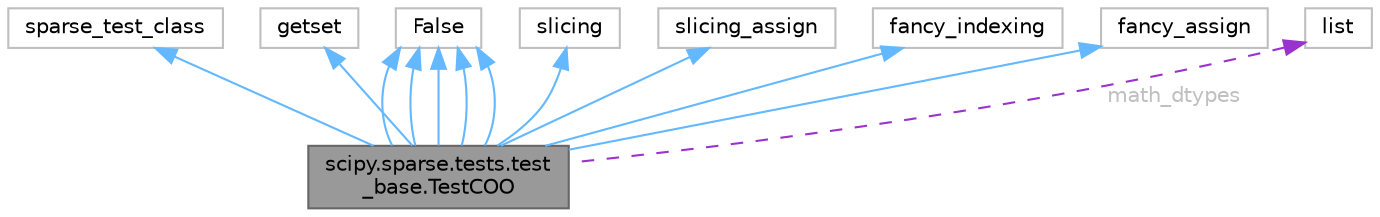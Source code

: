 digraph "scipy.sparse.tests.test_base.TestCOO"
{
 // LATEX_PDF_SIZE
  bgcolor="transparent";
  edge [fontname=Helvetica,fontsize=10,labelfontname=Helvetica,labelfontsize=10];
  node [fontname=Helvetica,fontsize=10,shape=box,height=0.2,width=0.4];
  Node1 [id="Node000001",label="scipy.sparse.tests.test\l_base.TestCOO",height=0.2,width=0.4,color="gray40", fillcolor="grey60", style="filled", fontcolor="black",tooltip=" "];
  Node2 -> Node1 [id="edge13_Node000001_Node000002",dir="back",color="steelblue1",style="solid",tooltip=" "];
  Node2 [id="Node000002",label="sparse_test_class",height=0.2,width=0.4,color="grey75", fillcolor="white", style="filled",URL="$de/d31/classsparse__test__class.html",tooltip=" "];
  Node3 -> Node1 [id="edge14_Node000001_Node000003",dir="back",color="steelblue1",style="solid",tooltip=" "];
  Node3 [id="Node000003",label="getset",height=0.2,width=0.4,color="grey75", fillcolor="white", style="filled",URL="$d9/d13/classgetset.html",tooltip=" "];
  Node4 -> Node1 [id="edge15_Node000001_Node000004",dir="back",color="steelblue1",style="solid",tooltip=" "];
  Node4 [id="Node000004",label="False",height=0.2,width=0.4,color="grey75", fillcolor="white", style="filled",tooltip=" "];
  Node5 -> Node1 [id="edge16_Node000001_Node000005",dir="back",color="steelblue1",style="solid",tooltip=" "];
  Node5 [id="Node000005",label="slicing",height=0.2,width=0.4,color="grey75", fillcolor="white", style="filled",URL="$dc/d8b/classslicing.html",tooltip=" "];
  Node4 -> Node1 [id="edge17_Node000001_Node000004",dir="back",color="steelblue1",style="solid",tooltip=" "];
  Node6 -> Node1 [id="edge18_Node000001_Node000006",dir="back",color="steelblue1",style="solid",tooltip=" "];
  Node6 [id="Node000006",label="slicing_assign",height=0.2,width=0.4,color="grey75", fillcolor="white", style="filled",URL="$de/d5f/classslicing__assign.html",tooltip=" "];
  Node4 -> Node1 [id="edge19_Node000001_Node000004",dir="back",color="steelblue1",style="solid",tooltip=" "];
  Node7 -> Node1 [id="edge20_Node000001_Node000007",dir="back",color="steelblue1",style="solid",tooltip=" "];
  Node7 [id="Node000007",label="fancy_indexing",height=0.2,width=0.4,color="grey75", fillcolor="white", style="filled",URL="$da/de4/classfancy__indexing.html",tooltip=" "];
  Node4 -> Node1 [id="edge21_Node000001_Node000004",dir="back",color="steelblue1",style="solid",tooltip=" "];
  Node8 -> Node1 [id="edge22_Node000001_Node000008",dir="back",color="steelblue1",style="solid",tooltip=" "];
  Node8 [id="Node000008",label="fancy_assign",height=0.2,width=0.4,color="grey75", fillcolor="white", style="filled",URL="$d3/d0f/classfancy__assign.html",tooltip=" "];
  Node4 -> Node1 [id="edge23_Node000001_Node000004",dir="back",color="steelblue1",style="solid",tooltip=" "];
  Node9 -> Node1 [id="edge24_Node000001_Node000009",dir="back",color="darkorchid3",style="dashed",tooltip=" ",label=" math_dtypes",fontcolor="grey" ];
  Node9 [id="Node000009",label="list",height=0.2,width=0.4,color="grey75", fillcolor="white", style="filled",tooltip=" "];
}
